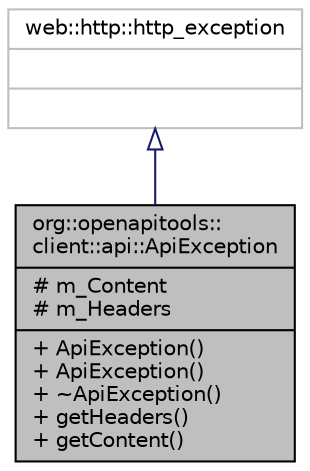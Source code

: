 digraph "org::openapitools::client::api::ApiException"
{
 // INTERACTIVE_SVG=YES
 // LATEX_PDF_SIZE
  bgcolor="transparent";
  edge [fontname="Helvetica",fontsize="10",labelfontname="Helvetica",labelfontsize="10"];
  node [fontname="Helvetica",fontsize="10",shape=record];
  Node1 [label="{org::openapitools::\lclient::api::ApiException\n|# m_Content\l# m_Headers\l|+ ApiException()\l+ ApiException()\l+ ~ApiException()\l+ getHeaders()\l+ getContent()\l}",height=0.2,width=0.4,color="black", fillcolor="grey75", style="filled", fontcolor="black",tooltip=" "];
  Node2 -> Node1 [dir="back",color="midnightblue",fontsize="10",style="solid",arrowtail="onormal",fontname="Helvetica"];
  Node2 [label="{web::http::http_exception\n||}",height=0.2,width=0.4,color="grey75",tooltip=" "];
}
